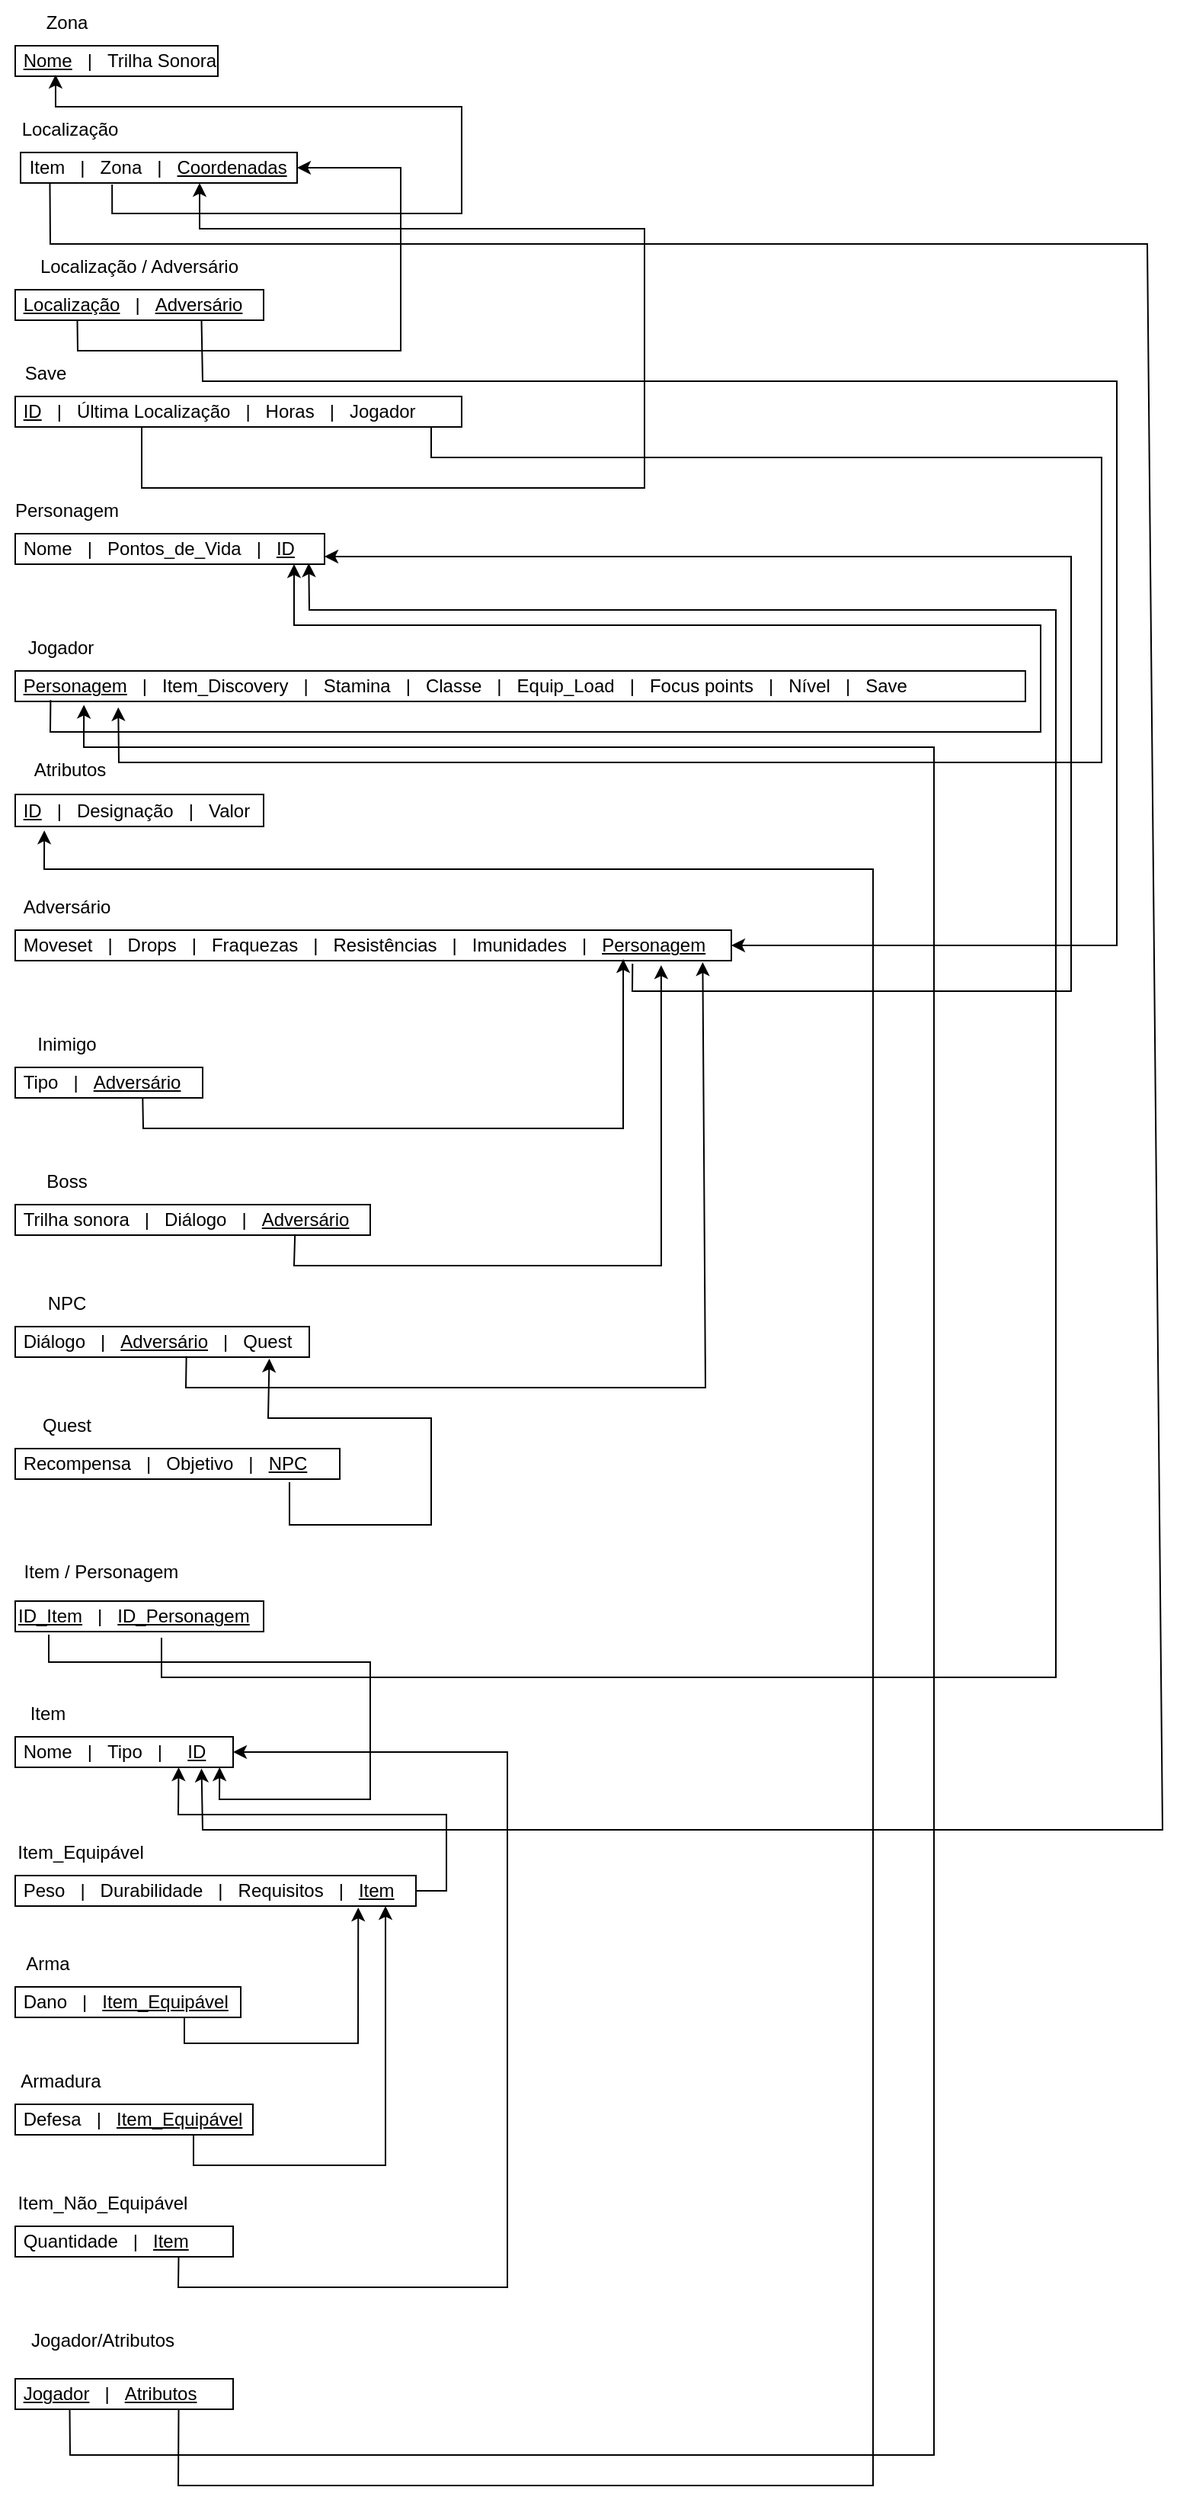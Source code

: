 <mxfile version="20.8.16" type="device"><diagram name="Página-1" id="jTwkeqCfxDg9fmiuCzxP"><mxGraphModel dx="2117" dy="1798" grid="1" gridSize="10" guides="1" tooltips="1" connect="1" arrows="1" fold="1" page="1" pageScale="1" pageWidth="827" pageHeight="1169" math="0" shadow="0"><root><mxCell id="0"/><mxCell id="1" parent="0"/><mxCell id="GS0Mjt_ixqJvRbCKe2FP-1" value="&amp;nbsp;&lt;u style=&quot;border-color: var(--border-color);&quot;&gt;ID&lt;/u&gt;&lt;span style=&quot;border-color: var(--border-color);&quot;&gt;&amp;nbsp; &amp;nbsp;|&amp;nbsp; &amp;nbsp;Última&amp;nbsp;&lt;/span&gt;Localização&amp;nbsp; &amp;nbsp;|&amp;nbsp; &amp;nbsp;Horas&amp;nbsp; &amp;nbsp;|&amp;nbsp; &amp;nbsp;Jogador&amp;nbsp;" style="rounded=0;whiteSpace=wrap;html=1;align=left;" parent="1" vertex="1"><mxGeometry x="-563" y="240" width="293" height="20" as="geometry"/></mxCell><mxCell id="GS0Mjt_ixqJvRbCKe2FP-2" value="Save" style="text;html=1;strokeColor=none;fillColor=none;align=center;verticalAlign=middle;whiteSpace=wrap;rounded=0;" parent="1" vertex="1"><mxGeometry x="-573" y="210" width="60" height="30" as="geometry"/></mxCell><mxCell id="GS0Mjt_ixqJvRbCKe2FP-3" value="&amp;nbsp;Item&amp;nbsp; &amp;nbsp;|&amp;nbsp; &amp;nbsp;Zona&amp;nbsp; &amp;nbsp;|&amp;nbsp; &amp;nbsp;&lt;u&gt;Coordenadas&lt;/u&gt;" style="rounded=0;whiteSpace=wrap;html=1;align=left;" parent="1" vertex="1"><mxGeometry x="-559.5" y="80" width="181.5" height="20" as="geometry"/></mxCell><mxCell id="GS0Mjt_ixqJvRbCKe2FP-4" value="Localização" style="text;html=1;strokeColor=none;fillColor=none;align=center;verticalAlign=middle;whiteSpace=wrap;rounded=0;" parent="1" vertex="1"><mxGeometry x="-557" y="50" width="60" height="30" as="geometry"/></mxCell><mxCell id="GS0Mjt_ixqJvRbCKe2FP-5" value="&amp;nbsp;Nome&amp;nbsp; &amp;nbsp;|&amp;nbsp; &amp;nbsp;Pontos_de_Vida&amp;nbsp; &amp;nbsp;|&amp;nbsp; &amp;nbsp;&lt;u style=&quot;border-color: var(--border-color);&quot;&gt;ID&lt;/u&gt;&lt;span style=&quot;border-color: var(--border-color);&quot;&gt;&amp;nbsp; &amp;nbsp;&lt;/span&gt;" style="rounded=0;whiteSpace=wrap;html=1;align=left;" parent="1" vertex="1"><mxGeometry x="-563" y="330" width="203" height="20" as="geometry"/></mxCell><mxCell id="GS0Mjt_ixqJvRbCKe2FP-6" value="Personagem" style="text;html=1;strokeColor=none;fillColor=none;align=center;verticalAlign=middle;whiteSpace=wrap;rounded=0;" parent="1" vertex="1"><mxGeometry x="-559" y="300" width="60" height="30" as="geometry"/></mxCell><mxCell id="GS0Mjt_ixqJvRbCKe2FP-7" value="&lt;span style=&quot;border-color: var(--border-color);&quot;&gt;&amp;nbsp;&lt;/span&gt;&lt;u style=&quot;border-color: var(--border-color);&quot;&gt;Personagem&lt;/u&gt;&lt;span style=&quot;border-color: var(--border-color);&quot;&gt;&amp;nbsp; &amp;nbsp;|&amp;nbsp; &amp;nbsp;&lt;/span&gt;Item_Discovery&amp;nbsp; &amp;nbsp;|&amp;nbsp; &amp;nbsp;Stamina&amp;nbsp; &amp;nbsp;|&amp;nbsp; &amp;nbsp;Classe&amp;nbsp; &amp;nbsp;|&amp;nbsp; &amp;nbsp;Equip_Load&amp;nbsp; &amp;nbsp;|&amp;nbsp; &amp;nbsp;Focus points&amp;nbsp; &amp;nbsp;|&amp;nbsp; &amp;nbsp;Nível&amp;nbsp; &amp;nbsp;|&amp;nbsp; &amp;nbsp;Save" style="rounded=0;whiteSpace=wrap;html=1;align=left;" parent="1" vertex="1"><mxGeometry x="-563" y="420" width="663" height="20" as="geometry"/></mxCell><mxCell id="GS0Mjt_ixqJvRbCKe2FP-8" value="Jogador" style="text;html=1;strokeColor=none;fillColor=none;align=center;verticalAlign=middle;whiteSpace=wrap;rounded=0;" parent="1" vertex="1"><mxGeometry x="-563" y="390" width="60" height="30" as="geometry"/></mxCell><mxCell id="GS0Mjt_ixqJvRbCKe2FP-9" value="&amp;nbsp;Moveset&amp;nbsp; &amp;nbsp;|&amp;nbsp; &amp;nbsp;Drops&amp;nbsp; &amp;nbsp;|&amp;nbsp; &amp;nbsp;Fraquezas&amp;nbsp; &amp;nbsp;|&amp;nbsp; &amp;nbsp;Resistências&amp;nbsp; &amp;nbsp;|&amp;nbsp; &amp;nbsp;Imunidades&amp;nbsp; &amp;nbsp;|&amp;nbsp; &amp;nbsp;&lt;u&gt;Personagem&lt;/u&gt;" style="rounded=0;whiteSpace=wrap;html=1;align=left;" parent="1" vertex="1"><mxGeometry x="-563" y="590" width="470" height="20" as="geometry"/></mxCell><mxCell id="GS0Mjt_ixqJvRbCKe2FP-10" value="Adversário" style="text;html=1;strokeColor=none;fillColor=none;align=center;verticalAlign=middle;whiteSpace=wrap;rounded=0;" parent="1" vertex="1"><mxGeometry x="-559.5" y="560" width="60" height="30" as="geometry"/></mxCell><mxCell id="GS0Mjt_ixqJvRbCKe2FP-12" value="&amp;nbsp;Recompensa&amp;nbsp; &amp;nbsp;|&amp;nbsp; &amp;nbsp;Objetivo&amp;nbsp; &amp;nbsp;|&amp;nbsp; &amp;nbsp;&lt;u&gt;NPC&lt;/u&gt;" style="rounded=0;whiteSpace=wrap;html=1;align=left;" parent="1" vertex="1"><mxGeometry x="-563" y="930" width="213" height="20" as="geometry"/></mxCell><mxCell id="GS0Mjt_ixqJvRbCKe2FP-13" value="Quest" style="text;html=1;strokeColor=none;fillColor=none;align=center;verticalAlign=middle;whiteSpace=wrap;rounded=0;" parent="1" vertex="1"><mxGeometry x="-559" y="900" width="60" height="30" as="geometry"/></mxCell><mxCell id="GS0Mjt_ixqJvRbCKe2FP-14" value="&amp;nbsp;Tipo&amp;nbsp; &amp;nbsp;|&amp;nbsp; &amp;nbsp;&lt;u&gt;Adversário&lt;/u&gt;" style="rounded=0;whiteSpace=wrap;html=1;align=left;" parent="1" vertex="1"><mxGeometry x="-563" y="680" width="123" height="20" as="geometry"/></mxCell><mxCell id="GS0Mjt_ixqJvRbCKe2FP-15" value="Inimigo" style="text;html=1;strokeColor=none;fillColor=none;align=center;verticalAlign=middle;whiteSpace=wrap;rounded=0;" parent="1" vertex="1"><mxGeometry x="-559" y="650" width="60" height="30" as="geometry"/></mxCell><mxCell id="GS0Mjt_ixqJvRbCKe2FP-16" value="&amp;nbsp;Trilha sonora&amp;nbsp; &amp;nbsp;|&amp;nbsp; &amp;nbsp;Diálogo&amp;nbsp; &amp;nbsp;|&amp;nbsp; &amp;nbsp;&lt;u&gt;Adversário&lt;/u&gt;" style="rounded=0;whiteSpace=wrap;html=1;align=left;" parent="1" vertex="1"><mxGeometry x="-563" y="770" width="233" height="20" as="geometry"/></mxCell><mxCell id="GS0Mjt_ixqJvRbCKe2FP-17" value="Boss" style="text;html=1;strokeColor=none;fillColor=none;align=center;verticalAlign=middle;whiteSpace=wrap;rounded=0;" parent="1" vertex="1"><mxGeometry x="-559" y="740" width="60" height="30" as="geometry"/></mxCell><mxCell id="GS0Mjt_ixqJvRbCKe2FP-18" value="&amp;nbsp;Peso&amp;nbsp; &amp;nbsp;|&amp;nbsp; &amp;nbsp;Durabilidade&amp;nbsp; &amp;nbsp;|&amp;nbsp; &amp;nbsp;Requisitos&amp;nbsp; &amp;nbsp;|&amp;nbsp; &amp;nbsp;&lt;u&gt;Item&lt;/u&gt;" style="rounded=0;whiteSpace=wrap;html=1;align=left;" parent="1" vertex="1"><mxGeometry x="-563" y="1210" width="263" height="20" as="geometry"/></mxCell><mxCell id="GS0Mjt_ixqJvRbCKe2FP-19" value="Item_Equipável" style="text;html=1;strokeColor=none;fillColor=none;align=center;verticalAlign=middle;whiteSpace=wrap;rounded=0;" parent="1" vertex="1"><mxGeometry x="-550" y="1180" width="60" height="30" as="geometry"/></mxCell><mxCell id="GS0Mjt_ixqJvRbCKe2FP-21" value="&amp;nbsp;Dano&amp;nbsp; &amp;nbsp;|&amp;nbsp; &amp;nbsp;&lt;u&gt;Item_Equipável&lt;/u&gt;" style="rounded=0;whiteSpace=wrap;html=1;align=left;" parent="1" vertex="1"><mxGeometry x="-563" y="1283" width="148" height="20" as="geometry"/></mxCell><mxCell id="GS0Mjt_ixqJvRbCKe2FP-22" value="Arma" style="text;html=1;strokeColor=none;fillColor=none;align=center;verticalAlign=middle;whiteSpace=wrap;rounded=0;" parent="1" vertex="1"><mxGeometry x="-563" y="1253" width="43" height="30" as="geometry"/></mxCell><mxCell id="GS0Mjt_ixqJvRbCKe2FP-23" value="&amp;nbsp;Defesa&amp;nbsp; &amp;nbsp;|&amp;nbsp; &amp;nbsp;&lt;u&gt;Item_Equipável&lt;/u&gt;" style="rounded=0;whiteSpace=wrap;html=1;align=left;" parent="1" vertex="1"><mxGeometry x="-563" y="1360" width="156" height="20" as="geometry"/></mxCell><mxCell id="GS0Mjt_ixqJvRbCKe2FP-24" value="Armadura" style="text;html=1;strokeColor=none;fillColor=none;align=center;verticalAlign=middle;whiteSpace=wrap;rounded=0;" parent="1" vertex="1"><mxGeometry x="-563" y="1330" width="60" height="30" as="geometry"/></mxCell><mxCell id="GS0Mjt_ixqJvRbCKe2FP-25" value="&amp;nbsp;&lt;u&gt;Nome&lt;/u&gt;&amp;nbsp; &amp;nbsp;|&amp;nbsp; &amp;nbsp;Trilha Sonora" style="rounded=0;whiteSpace=wrap;html=1;align=left;" parent="1" vertex="1"><mxGeometry x="-563" y="10" width="133" height="20" as="geometry"/></mxCell><mxCell id="GS0Mjt_ixqJvRbCKe2FP-26" value="Zona" style="text;html=1;strokeColor=none;fillColor=none;align=center;verticalAlign=middle;whiteSpace=wrap;rounded=0;" parent="1" vertex="1"><mxGeometry x="-559" y="-20" width="60" height="30" as="geometry"/></mxCell><mxCell id="GS0Mjt_ixqJvRbCKe2FP-33" value="Atributos" style="text;html=1;strokeColor=none;fillColor=none;align=center;verticalAlign=middle;whiteSpace=wrap;rounded=0;" parent="1" vertex="1"><mxGeometry x="-557" y="469" width="60" height="31" as="geometry"/></mxCell><mxCell id="GS0Mjt_ixqJvRbCKe2FP-34" value="&amp;nbsp;&lt;span style=&quot;border-color: var(--border-color);&quot;&gt;&lt;u&gt;ID&lt;/u&gt;&lt;/span&gt;&lt;span style=&quot;border-color: var(--border-color);&quot;&gt;&amp;nbsp; &amp;nbsp;|&amp;nbsp; &amp;nbsp;Designação&amp;nbsp; &amp;nbsp;|&amp;nbsp; &amp;nbsp;Valor&lt;/span&gt;" style="rounded=0;whiteSpace=wrap;html=1;align=left;" parent="1" vertex="1"><mxGeometry x="-563" y="501" width="163" height="21" as="geometry"/></mxCell><mxCell id="GS0Mjt_ixqJvRbCKe2FP-37" value="Item / Personagem" style="text;html=1;strokeColor=none;fillColor=none;align=center;verticalAlign=middle;whiteSpace=wrap;rounded=0;" parent="1" vertex="1"><mxGeometry x="-559.5" y="996" width="105" height="30" as="geometry"/></mxCell><mxCell id="GS0Mjt_ixqJvRbCKe2FP-38" value="&lt;u&gt;ID_Item&lt;/u&gt;&amp;nbsp; &amp;nbsp;|&amp;nbsp; &amp;nbsp;&lt;u&gt;ID_Personagem&lt;/u&gt;" style="rounded=0;whiteSpace=wrap;html=1;align=left;" parent="1" vertex="1"><mxGeometry x="-563" y="1030" width="163" height="20" as="geometry"/></mxCell><mxCell id="MxiihjndVmWHOQsN5EO0-11" value="&amp;nbsp;Diálogo&amp;nbsp; &amp;nbsp;|&amp;nbsp; &amp;nbsp;&lt;u&gt;Adversário&lt;/u&gt;&amp;nbsp; &amp;nbsp;|&amp;nbsp; &amp;nbsp;Quest" style="rounded=0;whiteSpace=wrap;html=1;align=left;" parent="1" vertex="1"><mxGeometry x="-563" y="850" width="193" height="20" as="geometry"/></mxCell><mxCell id="MxiihjndVmWHOQsN5EO0-12" value="NPC" style="text;html=1;strokeColor=none;fillColor=none;align=center;verticalAlign=middle;whiteSpace=wrap;rounded=0;" parent="1" vertex="1"><mxGeometry x="-559" y="820" width="60" height="30" as="geometry"/></mxCell><mxCell id="MxiihjndVmWHOQsN5EO0-13" value="Item" style="text;html=1;strokeColor=none;fillColor=none;align=center;verticalAlign=middle;whiteSpace=wrap;rounded=0;" parent="1" vertex="1"><mxGeometry x="-563" y="1089" width="43" height="30" as="geometry"/></mxCell><mxCell id="MxiihjndVmWHOQsN5EO0-14" value="&amp;nbsp;Nome&amp;nbsp; &amp;nbsp;|&amp;nbsp; &amp;nbsp;Tipo&amp;nbsp; &amp;nbsp;|&amp;nbsp; &amp;nbsp; &amp;nbsp;&lt;u&gt;ID&lt;/u&gt;&amp;nbsp; &amp;nbsp;" style="rounded=0;whiteSpace=wrap;html=1;align=left;" parent="1" vertex="1"><mxGeometry x="-563" y="1119" width="143" height="20" as="geometry"/></mxCell><mxCell id="MxiihjndVmWHOQsN5EO0-15" value="&amp;nbsp;Quantidade&amp;nbsp; &amp;nbsp;|&amp;nbsp; &amp;nbsp;&lt;u&gt;Item&lt;/u&gt;" style="rounded=0;whiteSpace=wrap;html=1;align=left;" parent="1" vertex="1"><mxGeometry x="-563" y="1440" width="143" height="20" as="geometry"/></mxCell><mxCell id="MxiihjndVmWHOQsN5EO0-16" value="Item_Não_Equipável" style="text;html=1;strokeColor=none;fillColor=none;align=center;verticalAlign=middle;whiteSpace=wrap;rounded=0;" parent="1" vertex="1"><mxGeometry x="-563" y="1410" width="115" height="30" as="geometry"/></mxCell><mxCell id="MxiihjndVmWHOQsN5EO0-17" value="&amp;nbsp;&lt;u&gt;Localização&lt;/u&gt;&amp;nbsp; &amp;nbsp;|&amp;nbsp; &amp;nbsp;&lt;u&gt;Adversário&lt;/u&gt;" style="rounded=0;whiteSpace=wrap;html=1;align=left;" parent="1" vertex="1"><mxGeometry x="-563" y="170" width="163" height="20" as="geometry"/></mxCell><mxCell id="MxiihjndVmWHOQsN5EO0-18" value="Localização / Adversário" style="text;html=1;strokeColor=none;fillColor=none;align=center;verticalAlign=middle;whiteSpace=wrap;rounded=0;" parent="1" vertex="1"><mxGeometry x="-563" y="140" width="163" height="30" as="geometry"/></mxCell><mxCell id="MxiihjndVmWHOQsN5EO0-20" value="" style="endArrow=classic;html=1;rounded=0;entryX=0.949;entryY=0.97;entryDx=0;entryDy=0;entryPerimeter=0;exitX=0.589;exitY=1.2;exitDx=0;exitDy=0;exitPerimeter=0;" parent="1" source="GS0Mjt_ixqJvRbCKe2FP-38" target="GS0Mjt_ixqJvRbCKe2FP-5" edge="1"><mxGeometry width="50" height="50" relative="1" as="geometry"><mxPoint x="-260" y="510" as="sourcePoint"/><mxPoint x="-210" y="460" as="targetPoint"/><Array as="points"><mxPoint x="-467" y="1080"/><mxPoint x="120" y="1080"/><mxPoint x="120" y="380"/><mxPoint x="-370" y="380"/></Array></mxGeometry></mxCell><mxCell id="MxiihjndVmWHOQsN5EO0-23" value="" style="endArrow=classic;html=1;rounded=0;exitX=0.135;exitY=1.1;exitDx=0;exitDy=0;exitPerimeter=0;entryX=0.938;entryY=1;entryDx=0;entryDy=0;entryPerimeter=0;" parent="1" source="GS0Mjt_ixqJvRbCKe2FP-38" target="MxiihjndVmWHOQsN5EO0-14" edge="1"><mxGeometry width="50" height="50" relative="1" as="geometry"><mxPoint x="-260" y="1200" as="sourcePoint"/><mxPoint x="-460" y="1140" as="targetPoint"/><Array as="points"><mxPoint x="-541" y="1070"/><mxPoint x="-330" y="1070"/><mxPoint x="-330" y="1160"/><mxPoint x="-429" y="1160"/></Array></mxGeometry></mxCell><mxCell id="MxiihjndVmWHOQsN5EO0-25" value="" style="endArrow=classic;html=1;rounded=0;entryX=1;entryY=0.5;entryDx=0;entryDy=0;exitX=0.75;exitY=1;exitDx=0;exitDy=0;" parent="1" source="MxiihjndVmWHOQsN5EO0-15" target="MxiihjndVmWHOQsN5EO0-14" edge="1"><mxGeometry width="50" height="50" relative="1" as="geometry"><mxPoint x="-260" y="1200" as="sourcePoint"/><mxPoint x="-210" y="1150" as="targetPoint"/><Array as="points"><mxPoint x="-456" y="1480"/><mxPoint x="-240" y="1480"/><mxPoint x="-240" y="1129"/></Array></mxGeometry></mxCell><mxCell id="MxiihjndVmWHOQsN5EO0-26" value="" style="endArrow=classic;html=1;rounded=0;exitX=1;exitY=0.5;exitDx=0;exitDy=0;entryX=0.75;entryY=1;entryDx=0;entryDy=0;" parent="1" source="GS0Mjt_ixqJvRbCKe2FP-18" target="MxiihjndVmWHOQsN5EO0-14" edge="1"><mxGeometry width="50" height="50" relative="1" as="geometry"><mxPoint x="-260" y="1220" as="sourcePoint"/><mxPoint x="-360" y="1140" as="targetPoint"/><Array as="points"><mxPoint x="-280" y="1220"/><mxPoint x="-280" y="1170"/><mxPoint x="-456" y="1170"/></Array></mxGeometry></mxCell><mxCell id="MxiihjndVmWHOQsN5EO0-27" value="" style="endArrow=classic;html=1;rounded=0;entryX=0.856;entryY=1.05;entryDx=0;entryDy=0;entryPerimeter=0;exitX=0.75;exitY=1;exitDx=0;exitDy=0;" parent="1" source="GS0Mjt_ixqJvRbCKe2FP-21" target="GS0Mjt_ixqJvRbCKe2FP-18" edge="1"><mxGeometry width="50" height="50" relative="1" as="geometry"><mxPoint x="-260" y="1220" as="sourcePoint"/><mxPoint x="-210" y="1170" as="targetPoint"/><Array as="points"><mxPoint x="-452" y="1320"/><mxPoint x="-338" y="1320"/></Array></mxGeometry></mxCell><mxCell id="MxiihjndVmWHOQsN5EO0-28" value="" style="endArrow=classic;html=1;rounded=0;entryX=0.924;entryY=1;entryDx=0;entryDy=0;entryPerimeter=0;exitX=0.75;exitY=1;exitDx=0;exitDy=0;" parent="1" source="GS0Mjt_ixqJvRbCKe2FP-23" target="GS0Mjt_ixqJvRbCKe2FP-18" edge="1"><mxGeometry width="50" height="50" relative="1" as="geometry"><mxPoint x="-260" y="1220" as="sourcePoint"/><mxPoint x="-210" y="1170" as="targetPoint"/><Array as="points"><mxPoint x="-446" y="1400"/><mxPoint x="-320" y="1400"/></Array></mxGeometry></mxCell><mxCell id="MxiihjndVmWHOQsN5EO0-29" value="" style="endArrow=classic;html=1;rounded=0;exitX=0.035;exitY=0.954;exitDx=0;exitDy=0;exitPerimeter=0;" parent="1" source="GS0Mjt_ixqJvRbCKe2FP-7" edge="1"><mxGeometry width="50" height="50" relative="1" as="geometry"><mxPoint x="-545" y="440" as="sourcePoint"/><mxPoint x="-380" y="350" as="targetPoint"/><Array as="points"><mxPoint x="-540" y="460"/><mxPoint x="110" y="460"/><mxPoint x="110" y="390"/><mxPoint x="-380" y="390"/></Array></mxGeometry></mxCell><mxCell id="MxiihjndVmWHOQsN5EO0-30" value="" style="endArrow=classic;html=1;rounded=0;entryX=1;entryY=0.75;entryDx=0;entryDy=0;exitX=0.862;exitY=1.1;exitDx=0;exitDy=0;exitPerimeter=0;" parent="1" source="GS0Mjt_ixqJvRbCKe2FP-9" target="GS0Mjt_ixqJvRbCKe2FP-5" edge="1"><mxGeometry width="50" height="50" relative="1" as="geometry"><mxPoint x="-260" y="430" as="sourcePoint"/><mxPoint x="-210" y="380" as="targetPoint"/><Array as="points"><mxPoint x="-158" y="630"/><mxPoint x="130" y="630"/><mxPoint x="130" y="345"/></Array></mxGeometry></mxCell><mxCell id="MxiihjndVmWHOQsN5EO0-32" value="" style="endArrow=classic;html=1;rounded=0;entryX=0.96;entryY=1.05;entryDx=0;entryDy=0;entryPerimeter=0;exitX=0.582;exitY=0.97;exitDx=0;exitDy=0;exitPerimeter=0;" parent="1" target="GS0Mjt_ixqJvRbCKe2FP-9" edge="1" source="MxiihjndVmWHOQsN5EO0-11"><mxGeometry width="50" height="50" relative="1" as="geometry"><mxPoint x="-451" y="870" as="sourcePoint"/><mxPoint x="-210" y="720" as="targetPoint"/><Array as="points"><mxPoint x="-451" y="890"/><mxPoint x="-110" y="890"/></Array></mxGeometry></mxCell><mxCell id="MxiihjndVmWHOQsN5EO0-33" value="" style="endArrow=classic;html=1;rounded=0;entryX=0.902;entryY=1.15;entryDx=0;entryDy=0;entryPerimeter=0;exitX=0.788;exitY=0.97;exitDx=0;exitDy=0;exitPerimeter=0;" parent="1" source="GS0Mjt_ixqJvRbCKe2FP-16" target="GS0Mjt_ixqJvRbCKe2FP-9" edge="1"><mxGeometry width="50" height="50" relative="1" as="geometry"><mxPoint x="-260" y="770" as="sourcePoint"/><mxPoint x="-210" y="720" as="targetPoint"/><Array as="points"><mxPoint x="-380" y="810"/><mxPoint x="-139" y="810"/></Array></mxGeometry></mxCell><mxCell id="MxiihjndVmWHOQsN5EO0-34" value="" style="endArrow=classic;html=1;rounded=0;entryX=0.849;entryY=0.95;entryDx=0;entryDy=0;entryPerimeter=0;exitX=0.68;exitY=0.99;exitDx=0;exitDy=0;exitPerimeter=0;" parent="1" source="GS0Mjt_ixqJvRbCKe2FP-14" target="GS0Mjt_ixqJvRbCKe2FP-9" edge="1"><mxGeometry width="50" height="50" relative="1" as="geometry"><mxPoint x="-260" y="770" as="sourcePoint"/><mxPoint x="-210" y="720" as="targetPoint"/><Array as="points"><mxPoint x="-479" y="720"/><mxPoint x="-164" y="720"/></Array></mxGeometry></mxCell><mxCell id="MxiihjndVmWHOQsN5EO0-35" value="" style="endArrow=classic;html=1;rounded=0;entryX=0.864;entryY=1.05;entryDx=0;entryDy=0;exitX=0.845;exitY=1.1;exitDx=0;exitDy=0;exitPerimeter=0;entryPerimeter=0;" parent="1" source="GS0Mjt_ixqJvRbCKe2FP-12" target="MxiihjndVmWHOQsN5EO0-11" edge="1"><mxGeometry width="50" height="50" relative="1" as="geometry"><mxPoint x="-260" y="970" as="sourcePoint"/><mxPoint x="-210" y="920" as="targetPoint"/><Array as="points"><mxPoint x="-383" y="980"/><mxPoint x="-290" y="980"/><mxPoint x="-290" y="910"/><mxPoint x="-397" y="910"/></Array></mxGeometry></mxCell><mxCell id="MxiihjndVmWHOQsN5EO0-36" value="" style="endArrow=classic;html=1;rounded=0;entryX=1;entryY=0.5;entryDx=0;entryDy=0;exitX=0.25;exitY=1;exitDx=0;exitDy=0;" parent="1" source="MxiihjndVmWHOQsN5EO0-17" target="GS0Mjt_ixqJvRbCKe2FP-3" edge="1"><mxGeometry width="50" height="50" relative="1" as="geometry"><mxPoint x="-550" y="190" as="sourcePoint"/><mxPoint x="-210" y="280" as="targetPoint"/><Array as="points"><mxPoint x="-522" y="210"/><mxPoint x="-310" y="210"/><mxPoint x="-310" y="90"/></Array></mxGeometry></mxCell><mxCell id="MxiihjndVmWHOQsN5EO0-37" value="" style="endArrow=classic;html=1;rounded=0;entryX=1;entryY=0.5;entryDx=0;entryDy=0;exitX=0.75;exitY=1;exitDx=0;exitDy=0;" parent="1" source="MxiihjndVmWHOQsN5EO0-17" target="GS0Mjt_ixqJvRbCKe2FP-9" edge="1"><mxGeometry width="50" height="50" relative="1" as="geometry"><mxPoint x="-260" y="460" as="sourcePoint"/><mxPoint x="-210" y="410" as="targetPoint"/><Array as="points"><mxPoint x="-440" y="230"/><mxPoint x="160" y="230"/><mxPoint x="160" y="600"/></Array></mxGeometry></mxCell><mxCell id="MxiihjndVmWHOQsN5EO0-38" value="" style="endArrow=none;html=1;rounded=0;startArrow=classic;startFill=1;endFill=0;" parent="1" edge="1"><mxGeometry width="50" height="50" relative="1" as="geometry"><mxPoint x="-442" y="100" as="sourcePoint"/><mxPoint x="-480" y="260" as="targetPoint"/><Array as="points"><mxPoint x="-442" y="130"/><mxPoint x="-150" y="130"/><mxPoint x="-150" y="300"/><mxPoint x="-480" y="300"/></Array></mxGeometry></mxCell><mxCell id="MxiihjndVmWHOQsN5EO0-39" value="" style="endArrow=none;html=1;rounded=0;entryX=0.106;entryY=1.007;entryDx=0;entryDy=0;entryPerimeter=0;exitX=0.855;exitY=1.04;exitDx=0;exitDy=0;endFill=0;startArrow=classic;startFill=1;exitPerimeter=0;" parent="1" source="MxiihjndVmWHOQsN5EO0-14" target="GS0Mjt_ixqJvRbCKe2FP-3" edge="1"><mxGeometry width="50" height="50" relative="1" as="geometry"><mxPoint x="-430" y="1142" as="sourcePoint"/><mxPoint x="-380" y="140" as="targetPoint"/><Array as="points"><mxPoint x="-440" y="1180"/><mxPoint x="190" y="1180"/><mxPoint x="180" y="140"/><mxPoint x="-540" y="140"/></Array></mxGeometry></mxCell><mxCell id="3UgtvPQV-fdwqgW3KcRj-6" value="" style="endArrow=classic;html=1;entryX=0.199;entryY=0.95;entryDx=0;entryDy=0;entryPerimeter=0;edgeStyle=orthogonalEdgeStyle;rounded=0;exitX=0.331;exitY=1.05;exitDx=0;exitDy=0;exitPerimeter=0;" parent="1" source="GS0Mjt_ixqJvRbCKe2FP-3" target="GS0Mjt_ixqJvRbCKe2FP-25" edge="1"><mxGeometry width="50" height="50" relative="1" as="geometry"><mxPoint x="-500" y="110" as="sourcePoint"/><mxPoint x="-410" y="20" as="targetPoint"/><Array as="points"><mxPoint x="-270" y="120"/><mxPoint x="-270" y="50"/><mxPoint x="-537" y="50"/></Array></mxGeometry></mxCell><mxCell id="zV_Fw8XQ4jbMBOikGUxV-1" value="" style="endArrow=classic;html=1;rounded=0;entryX=0.102;entryY=1.192;entryDx=0;entryDy=0;entryPerimeter=0;" parent="1" target="GS0Mjt_ixqJvRbCKe2FP-7" edge="1"><mxGeometry width="50" height="50" relative="1" as="geometry"><mxPoint x="-290" y="260" as="sourcePoint"/><mxPoint x="-240" y="210" as="targetPoint"/><Array as="points"><mxPoint x="-290" y="280"/><mxPoint x="150" y="280"/><mxPoint x="150" y="480"/><mxPoint x="-495" y="480"/></Array></mxGeometry></mxCell><mxCell id="cWH_l-jdezq-bkMMgq_--1" value="&amp;nbsp;&lt;u&gt;Jogador&lt;/u&gt;&amp;nbsp; &amp;nbsp;|&amp;nbsp; &amp;nbsp;&lt;u&gt;Atributos&lt;/u&gt;" style="rounded=0;whiteSpace=wrap;html=1;align=left;" vertex="1" parent="1"><mxGeometry x="-563" y="1540" width="143" height="20" as="geometry"/></mxCell><mxCell id="cWH_l-jdezq-bkMMgq_--2" value="Jogador/Atributos" style="text;html=1;strokeColor=none;fillColor=none;align=center;verticalAlign=middle;whiteSpace=wrap;rounded=0;" vertex="1" parent="1"><mxGeometry x="-563" y="1500" width="115" height="30" as="geometry"/></mxCell><mxCell id="cWH_l-jdezq-bkMMgq_--3" value="" style="endArrow=classic;html=1;rounded=0;entryX=0.068;entryY=1.11;entryDx=0;entryDy=0;entryPerimeter=0;exitX=0.25;exitY=1;exitDx=0;exitDy=0;" edge="1" parent="1" source="cWH_l-jdezq-bkMMgq_--1" target="GS0Mjt_ixqJvRbCKe2FP-7"><mxGeometry width="50" height="50" relative="1" as="geometry"><mxPoint x="-410" y="1580" as="sourcePoint"/><mxPoint x="-160" y="600" as="targetPoint"/><Array as="points"><mxPoint x="-527" y="1590"/><mxPoint x="40" y="1590"/><mxPoint x="40" y="470"/><mxPoint x="-518" y="470"/></Array></mxGeometry></mxCell><mxCell id="cWH_l-jdezq-bkMMgq_--4" value="" style="endArrow=classic;html=1;rounded=0;exitX=0.75;exitY=1;exitDx=0;exitDy=0;entryX=0.117;entryY=1.124;entryDx=0;entryDy=0;entryPerimeter=0;" edge="1" parent="1" source="cWH_l-jdezq-bkMMgq_--1" target="GS0Mjt_ixqJvRbCKe2FP-34"><mxGeometry width="50" height="50" relative="1" as="geometry"><mxPoint x="-210" y="1530" as="sourcePoint"/><mxPoint x="-490" y="540" as="targetPoint"/><Array as="points"><mxPoint x="-456" y="1610"/><mxPoint y="1610"/><mxPoint y="550"/><mxPoint x="-544" y="550"/></Array></mxGeometry></mxCell></root></mxGraphModel></diagram></mxfile>